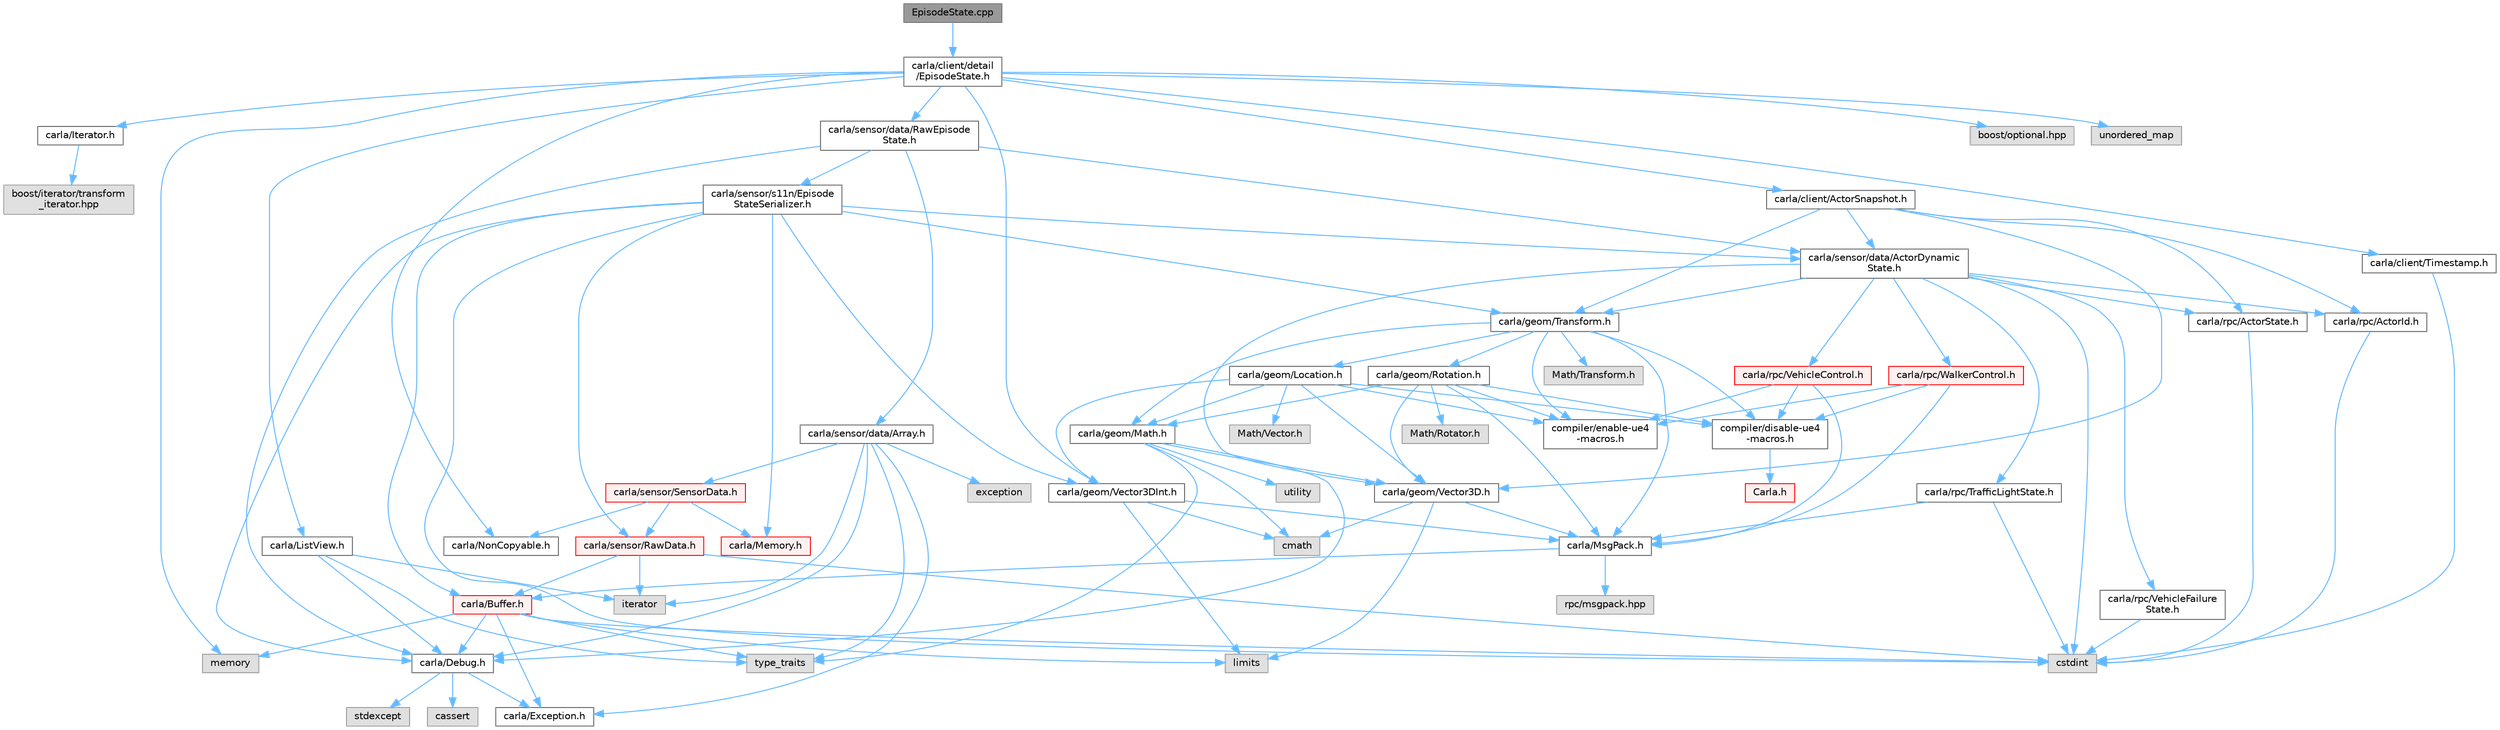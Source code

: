 digraph "EpisodeState.cpp"
{
 // INTERACTIVE_SVG=YES
 // LATEX_PDF_SIZE
  bgcolor="transparent";
  edge [fontname=Helvetica,fontsize=10,labelfontname=Helvetica,labelfontsize=10];
  node [fontname=Helvetica,fontsize=10,shape=box,height=0.2,width=0.4];
  Node1 [id="Node000001",label="EpisodeState.cpp",height=0.2,width=0.4,color="gray40", fillcolor="grey60", style="filled", fontcolor="black",tooltip=" "];
  Node1 -> Node2 [id="edge1_Node000001_Node000002",color="steelblue1",style="solid",tooltip=" "];
  Node2 [id="Node000002",label="carla/client/detail\l/EpisodeState.h",height=0.2,width=0.4,color="grey40", fillcolor="white", style="filled",URL="$d7/df2/EpisodeState_8h.html",tooltip=" "];
  Node2 -> Node3 [id="edge2_Node000002_Node000003",color="steelblue1",style="solid",tooltip=" "];
  Node3 [id="Node000003",label="carla/Iterator.h",height=0.2,width=0.4,color="grey40", fillcolor="white", style="filled",URL="$d7/ddd/Iterator_8h.html",tooltip=" "];
  Node3 -> Node4 [id="edge3_Node000003_Node000004",color="steelblue1",style="solid",tooltip=" "];
  Node4 [id="Node000004",label="boost/iterator/transform\l_iterator.hpp",height=0.2,width=0.4,color="grey60", fillcolor="#E0E0E0", style="filled",tooltip=" "];
  Node2 -> Node5 [id="edge4_Node000002_Node000005",color="steelblue1",style="solid",tooltip=" "];
  Node5 [id="Node000005",label="carla/ListView.h",height=0.2,width=0.4,color="grey40", fillcolor="white", style="filled",URL="$d4/d50/LibCarla_2source_2carla_2ListView_8h.html",tooltip=" "];
  Node5 -> Node6 [id="edge5_Node000005_Node000006",color="steelblue1",style="solid",tooltip=" "];
  Node6 [id="Node000006",label="carla/Debug.h",height=0.2,width=0.4,color="grey40", fillcolor="white", style="filled",URL="$d4/deb/Debug_8h.html",tooltip=" "];
  Node6 -> Node7 [id="edge6_Node000006_Node000007",color="steelblue1",style="solid",tooltip=" "];
  Node7 [id="Node000007",label="carla/Exception.h",height=0.2,width=0.4,color="grey40", fillcolor="white", style="filled",URL="$d8/d8a/Exception_8h.html",tooltip=" "];
  Node6 -> Node8 [id="edge7_Node000006_Node000008",color="steelblue1",style="solid",tooltip=" "];
  Node8 [id="Node000008",label="stdexcept",height=0.2,width=0.4,color="grey60", fillcolor="#E0E0E0", style="filled",tooltip=" "];
  Node6 -> Node9 [id="edge8_Node000006_Node000009",color="steelblue1",style="solid",tooltip=" "];
  Node9 [id="Node000009",label="cassert",height=0.2,width=0.4,color="grey60", fillcolor="#E0E0E0", style="filled",tooltip=" "];
  Node5 -> Node10 [id="edge9_Node000005_Node000010",color="steelblue1",style="solid",tooltip=" "];
  Node10 [id="Node000010",label="type_traits",height=0.2,width=0.4,color="grey60", fillcolor="#E0E0E0", style="filled",tooltip=" "];
  Node5 -> Node11 [id="edge10_Node000005_Node000011",color="steelblue1",style="solid",tooltip=" "];
  Node11 [id="Node000011",label="iterator",height=0.2,width=0.4,color="grey60", fillcolor="#E0E0E0", style="filled",tooltip=" "];
  Node2 -> Node12 [id="edge11_Node000002_Node000012",color="steelblue1",style="solid",tooltip=" "];
  Node12 [id="Node000012",label="carla/NonCopyable.h",height=0.2,width=0.4,color="grey40", fillcolor="white", style="filled",URL="$d4/dd8/LibCarla_2source_2carla_2NonCopyable_8h.html",tooltip=" "];
  Node2 -> Node13 [id="edge12_Node000002_Node000013",color="steelblue1",style="solid",tooltip=" "];
  Node13 [id="Node000013",label="carla/client/ActorSnapshot.h",height=0.2,width=0.4,color="grey40", fillcolor="white", style="filled",URL="$db/d5e/ActorSnapshot_8h.html",tooltip=" "];
  Node13 -> Node14 [id="edge13_Node000013_Node000014",color="steelblue1",style="solid",tooltip=" "];
  Node14 [id="Node000014",label="carla/geom/Transform.h",height=0.2,width=0.4,color="grey40", fillcolor="white", style="filled",URL="$de/d17/geom_2Transform_8h.html",tooltip=" "];
  Node14 -> Node15 [id="edge14_Node000014_Node000015",color="steelblue1",style="solid",tooltip=" "];
  Node15 [id="Node000015",label="carla/MsgPack.h",height=0.2,width=0.4,color="grey40", fillcolor="white", style="filled",URL="$d9/d6f/MsgPack_8h.html",tooltip=" "];
  Node15 -> Node16 [id="edge15_Node000015_Node000016",color="steelblue1",style="solid",tooltip=" "];
  Node16 [id="Node000016",label="carla/Buffer.h",height=0.2,width=0.4,color="red", fillcolor="#FFF0F0", style="filled",URL="$d2/dda/carla_2Buffer_8h.html",tooltip=" "];
  Node16 -> Node6 [id="edge16_Node000016_Node000006",color="steelblue1",style="solid",tooltip=" "];
  Node16 -> Node7 [id="edge17_Node000016_Node000007",color="steelblue1",style="solid",tooltip=" "];
  Node16 -> Node21 [id="edge18_Node000016_Node000021",color="steelblue1",style="solid",tooltip=" "];
  Node21 [id="Node000021",label="cstdint",height=0.2,width=0.4,color="grey60", fillcolor="#E0E0E0", style="filled",tooltip=" "];
  Node16 -> Node22 [id="edge19_Node000016_Node000022",color="steelblue1",style="solid",tooltip=" "];
  Node22 [id="Node000022",label="limits",height=0.2,width=0.4,color="grey60", fillcolor="#E0E0E0", style="filled",tooltip=" "];
  Node16 -> Node23 [id="edge20_Node000016_Node000023",color="steelblue1",style="solid",tooltip=" "];
  Node23 [id="Node000023",label="memory",height=0.2,width=0.4,color="grey60", fillcolor="#E0E0E0", style="filled",tooltip=" "];
  Node16 -> Node10 [id="edge21_Node000016_Node000010",color="steelblue1",style="solid",tooltip=" "];
  Node15 -> Node24 [id="edge22_Node000015_Node000024",color="steelblue1",style="solid",tooltip=" "];
  Node24 [id="Node000024",label="rpc/msgpack.hpp",height=0.2,width=0.4,color="grey60", fillcolor="#E0E0E0", style="filled",tooltip=" "];
  Node14 -> Node25 [id="edge23_Node000014_Node000025",color="steelblue1",style="solid",tooltip=" "];
  Node25 [id="Node000025",label="carla/geom/Location.h",height=0.2,width=0.4,color="grey40", fillcolor="white", style="filled",URL="$d9/d8b/geom_2Location_8h.html",tooltip=" "];
  Node25 -> Node26 [id="edge24_Node000025_Node000026",color="steelblue1",style="solid",tooltip=" "];
  Node26 [id="Node000026",label="carla/geom/Vector3D.h",height=0.2,width=0.4,color="grey40", fillcolor="white", style="filled",URL="$de/d70/geom_2Vector3D_8h.html",tooltip=" "];
  Node26 -> Node15 [id="edge25_Node000026_Node000015",color="steelblue1",style="solid",tooltip=" "];
  Node26 -> Node27 [id="edge26_Node000026_Node000027",color="steelblue1",style="solid",tooltip=" "];
  Node27 [id="Node000027",label="cmath",height=0.2,width=0.4,color="grey60", fillcolor="#E0E0E0", style="filled",tooltip=" "];
  Node26 -> Node22 [id="edge27_Node000026_Node000022",color="steelblue1",style="solid",tooltip=" "];
  Node25 -> Node28 [id="edge28_Node000025_Node000028",color="steelblue1",style="solid",tooltip=" "];
  Node28 [id="Node000028",label="carla/geom/Vector3DInt.h",height=0.2,width=0.4,color="grey40", fillcolor="white", style="filled",URL="$d1/da4/Vector3DInt_8h.html",tooltip=" "];
  Node28 -> Node15 [id="edge29_Node000028_Node000015",color="steelblue1",style="solid",tooltip=" "];
  Node28 -> Node27 [id="edge30_Node000028_Node000027",color="steelblue1",style="solid",tooltip=" "];
  Node28 -> Node22 [id="edge31_Node000028_Node000022",color="steelblue1",style="solid",tooltip=" "];
  Node25 -> Node29 [id="edge32_Node000025_Node000029",color="steelblue1",style="solid",tooltip=" "];
  Node29 [id="Node000029",label="carla/geom/Math.h",height=0.2,width=0.4,color="grey40", fillcolor="white", style="filled",URL="$db/d8a/Math_8h.html",tooltip=" "];
  Node29 -> Node6 [id="edge33_Node000029_Node000006",color="steelblue1",style="solid",tooltip=" "];
  Node29 -> Node26 [id="edge34_Node000029_Node000026",color="steelblue1",style="solid",tooltip=" "];
  Node29 -> Node27 [id="edge35_Node000029_Node000027",color="steelblue1",style="solid",tooltip=" "];
  Node29 -> Node10 [id="edge36_Node000029_Node000010",color="steelblue1",style="solid",tooltip=" "];
  Node29 -> Node30 [id="edge37_Node000029_Node000030",color="steelblue1",style="solid",tooltip=" "];
  Node30 [id="Node000030",label="utility",height=0.2,width=0.4,color="grey60", fillcolor="#E0E0E0", style="filled",tooltip=" "];
  Node25 -> Node31 [id="edge38_Node000025_Node000031",color="steelblue1",style="solid",tooltip=" "];
  Node31 [id="Node000031",label="compiler/enable-ue4\l-macros.h",height=0.2,width=0.4,color="grey40", fillcolor="white", style="filled",URL="$d9/da2/enable-ue4-macros_8h.html",tooltip=" "];
  Node25 -> Node32 [id="edge39_Node000025_Node000032",color="steelblue1",style="solid",tooltip=" "];
  Node32 [id="Node000032",label="Math/Vector.h",height=0.2,width=0.4,color="grey60", fillcolor="#E0E0E0", style="filled",tooltip=" "];
  Node25 -> Node33 [id="edge40_Node000025_Node000033",color="steelblue1",style="solid",tooltip=" "];
  Node33 [id="Node000033",label="compiler/disable-ue4\l-macros.h",height=0.2,width=0.4,color="grey40", fillcolor="white", style="filled",URL="$d2/d02/disable-ue4-macros_8h.html",tooltip=" "];
  Node33 -> Node34 [id="edge41_Node000033_Node000034",color="steelblue1",style="solid",tooltip=" "];
  Node34 [id="Node000034",label="Carla.h",height=0.2,width=0.4,color="red", fillcolor="#FFF0F0", style="filled",URL="$d7/d7d/Carla_8h.html",tooltip=" "];
  Node14 -> Node29 [id="edge42_Node000014_Node000029",color="steelblue1",style="solid",tooltip=" "];
  Node14 -> Node38 [id="edge43_Node000014_Node000038",color="steelblue1",style="solid",tooltip=" "];
  Node38 [id="Node000038",label="carla/geom/Rotation.h",height=0.2,width=0.4,color="grey40", fillcolor="white", style="filled",URL="$d0/d8f/Rotation_8h.html",tooltip=" "];
  Node38 -> Node15 [id="edge44_Node000038_Node000015",color="steelblue1",style="solid",tooltip=" "];
  Node38 -> Node29 [id="edge45_Node000038_Node000029",color="steelblue1",style="solid",tooltip=" "];
  Node38 -> Node26 [id="edge46_Node000038_Node000026",color="steelblue1",style="solid",tooltip=" "];
  Node38 -> Node31 [id="edge47_Node000038_Node000031",color="steelblue1",style="solid",tooltip=" "];
  Node38 -> Node39 [id="edge48_Node000038_Node000039",color="steelblue1",style="solid",tooltip=" "];
  Node39 [id="Node000039",label="Math/Rotator.h",height=0.2,width=0.4,color="grey60", fillcolor="#E0E0E0", style="filled",tooltip=" "];
  Node38 -> Node33 [id="edge49_Node000038_Node000033",color="steelblue1",style="solid",tooltip=" "];
  Node14 -> Node31 [id="edge50_Node000014_Node000031",color="steelblue1",style="solid",tooltip=" "];
  Node14 -> Node40 [id="edge51_Node000014_Node000040",color="steelblue1",style="solid",tooltip=" "];
  Node40 [id="Node000040",label="Math/Transform.h",height=0.2,width=0.4,color="grey60", fillcolor="#E0E0E0", style="filled",tooltip=" "];
  Node14 -> Node33 [id="edge52_Node000014_Node000033",color="steelblue1",style="solid",tooltip=" "];
  Node13 -> Node26 [id="edge53_Node000013_Node000026",color="steelblue1",style="solid",tooltip=" "];
  Node13 -> Node41 [id="edge54_Node000013_Node000041",color="steelblue1",style="solid",tooltip=" "];
  Node41 [id="Node000041",label="carla/rpc/ActorId.h",height=0.2,width=0.4,color="grey40", fillcolor="white", style="filled",URL="$d3/d89/ActorId_8h.html",tooltip=" "];
  Node41 -> Node21 [id="edge55_Node000041_Node000021",color="steelblue1",style="solid",tooltip=" "];
  Node13 -> Node42 [id="edge56_Node000013_Node000042",color="steelblue1",style="solid",tooltip=" "];
  Node42 [id="Node000042",label="carla/rpc/ActorState.h",height=0.2,width=0.4,color="grey40", fillcolor="white", style="filled",URL="$d5/d30/rpc_2ActorState_8h.html",tooltip=" "];
  Node42 -> Node21 [id="edge57_Node000042_Node000021",color="steelblue1",style="solid",tooltip=" "];
  Node13 -> Node43 [id="edge58_Node000013_Node000043",color="steelblue1",style="solid",tooltip=" "];
  Node43 [id="Node000043",label="carla/sensor/data/ActorDynamic\lState.h",height=0.2,width=0.4,color="grey40", fillcolor="white", style="filled",URL="$d6/d60/ActorDynamicState_8h.html",tooltip=" "];
  Node43 -> Node14 [id="edge59_Node000043_Node000014",color="steelblue1",style="solid",tooltip=" "];
  Node43 -> Node26 [id="edge60_Node000043_Node000026",color="steelblue1",style="solid",tooltip=" "];
  Node43 -> Node41 [id="edge61_Node000043_Node000041",color="steelblue1",style="solid",tooltip=" "];
  Node43 -> Node42 [id="edge62_Node000043_Node000042",color="steelblue1",style="solid",tooltip=" "];
  Node43 -> Node44 [id="edge63_Node000043_Node000044",color="steelblue1",style="solid",tooltip=" "];
  Node44 [id="Node000044",label="carla/rpc/VehicleFailure\lState.h",height=0.2,width=0.4,color="grey40", fillcolor="white", style="filled",URL="$d6/dac/VehicleFailureState_8h.html",tooltip=" "];
  Node44 -> Node21 [id="edge64_Node000044_Node000021",color="steelblue1",style="solid",tooltip=" "];
  Node43 -> Node45 [id="edge65_Node000043_Node000045",color="steelblue1",style="solid",tooltip=" "];
  Node45 [id="Node000045",label="carla/rpc/TrafficLightState.h",height=0.2,width=0.4,color="grey40", fillcolor="white", style="filled",URL="$d1/d16/LibCarla_2source_2carla_2rpc_2TrafficLightState_8h.html",tooltip=" "];
  Node45 -> Node15 [id="edge66_Node000045_Node000015",color="steelblue1",style="solid",tooltip=" "];
  Node45 -> Node21 [id="edge67_Node000045_Node000021",color="steelblue1",style="solid",tooltip=" "];
  Node43 -> Node46 [id="edge68_Node000043_Node000046",color="steelblue1",style="solid",tooltip=" "];
  Node46 [id="Node000046",label="carla/rpc/VehicleControl.h",height=0.2,width=0.4,color="red", fillcolor="#FFF0F0", style="filled",URL="$dd/d28/LibCarla_2source_2carla_2rpc_2VehicleControl_8h.html",tooltip=" "];
  Node46 -> Node15 [id="edge69_Node000046_Node000015",color="steelblue1",style="solid",tooltip=" "];
  Node46 -> Node31 [id="edge70_Node000046_Node000031",color="steelblue1",style="solid",tooltip=" "];
  Node46 -> Node33 [id="edge71_Node000046_Node000033",color="steelblue1",style="solid",tooltip=" "];
  Node43 -> Node49 [id="edge72_Node000043_Node000049",color="steelblue1",style="solid",tooltip=" "];
  Node49 [id="Node000049",label="carla/rpc/WalkerControl.h",height=0.2,width=0.4,color="red", fillcolor="#FFF0F0", style="filled",URL="$dd/db3/LibCarla_2source_2carla_2rpc_2WalkerControl_8h.html",tooltip=" "];
  Node49 -> Node15 [id="edge73_Node000049_Node000015",color="steelblue1",style="solid",tooltip=" "];
  Node49 -> Node31 [id="edge74_Node000049_Node000031",color="steelblue1",style="solid",tooltip=" "];
  Node49 -> Node33 [id="edge75_Node000049_Node000033",color="steelblue1",style="solid",tooltip=" "];
  Node43 -> Node21 [id="edge76_Node000043_Node000021",color="steelblue1",style="solid",tooltip=" "];
  Node2 -> Node52 [id="edge77_Node000002_Node000052",color="steelblue1",style="solid",tooltip=" "];
  Node52 [id="Node000052",label="carla/client/Timestamp.h",height=0.2,width=0.4,color="grey40", fillcolor="white", style="filled",URL="$d7/d66/Timestamp_8h.html",tooltip=" "];
  Node52 -> Node21 [id="edge78_Node000052_Node000021",color="steelblue1",style="solid",tooltip=" "];
  Node2 -> Node28 [id="edge79_Node000002_Node000028",color="steelblue1",style="solid",tooltip=" "];
  Node2 -> Node53 [id="edge80_Node000002_Node000053",color="steelblue1",style="solid",tooltip=" "];
  Node53 [id="Node000053",label="carla/sensor/data/RawEpisode\lState.h",height=0.2,width=0.4,color="grey40", fillcolor="white", style="filled",URL="$dd/d7d/RawEpisodeState_8h.html",tooltip=" "];
  Node53 -> Node6 [id="edge81_Node000053_Node000006",color="steelblue1",style="solid",tooltip=" "];
  Node53 -> Node43 [id="edge82_Node000053_Node000043",color="steelblue1",style="solid",tooltip=" "];
  Node53 -> Node54 [id="edge83_Node000053_Node000054",color="steelblue1",style="solid",tooltip=" "];
  Node54 [id="Node000054",label="carla/sensor/data/Array.h",height=0.2,width=0.4,color="grey40", fillcolor="white", style="filled",URL="$df/dd0/Array_8h.html",tooltip=" "];
  Node54 -> Node6 [id="edge84_Node000054_Node000006",color="steelblue1",style="solid",tooltip=" "];
  Node54 -> Node7 [id="edge85_Node000054_Node000007",color="steelblue1",style="solid",tooltip=" "];
  Node54 -> Node55 [id="edge86_Node000054_Node000055",color="steelblue1",style="solid",tooltip=" "];
  Node55 [id="Node000055",label="carla/sensor/SensorData.h",height=0.2,width=0.4,color="red", fillcolor="#FFF0F0", style="filled",URL="$d0/d07/SensorData_8h.html",tooltip=" "];
  Node55 -> Node56 [id="edge87_Node000055_Node000056",color="steelblue1",style="solid",tooltip=" "];
  Node56 [id="Node000056",label="carla/Memory.h",height=0.2,width=0.4,color="red", fillcolor="#FFF0F0", style="filled",URL="$de/d5c/Memory_8h.html",tooltip=" "];
  Node55 -> Node12 [id="edge88_Node000055_Node000012",color="steelblue1",style="solid",tooltip=" "];
  Node55 -> Node61 [id="edge89_Node000055_Node000061",color="steelblue1",style="solid",tooltip=" "];
  Node61 [id="Node000061",label="carla/sensor/RawData.h",height=0.2,width=0.4,color="red", fillcolor="#FFF0F0", style="filled",URL="$dc/d62/RawData_8h.html",tooltip=" "];
  Node61 -> Node16 [id="edge90_Node000061_Node000016",color="steelblue1",style="solid",tooltip=" "];
  Node61 -> Node21 [id="edge91_Node000061_Node000021",color="steelblue1",style="solid",tooltip=" "];
  Node61 -> Node11 [id="edge92_Node000061_Node000011",color="steelblue1",style="solid",tooltip=" "];
  Node54 -> Node75 [id="edge93_Node000054_Node000075",color="steelblue1",style="solid",tooltip=" "];
  Node75 [id="Node000075",label="exception",height=0.2,width=0.4,color="grey60", fillcolor="#E0E0E0", style="filled",tooltip=" "];
  Node54 -> Node11 [id="edge94_Node000054_Node000011",color="steelblue1",style="solid",tooltip=" "];
  Node54 -> Node10 [id="edge95_Node000054_Node000010",color="steelblue1",style="solid",tooltip=" "];
  Node53 -> Node76 [id="edge96_Node000053_Node000076",color="steelblue1",style="solid",tooltip=" "];
  Node76 [id="Node000076",label="carla/sensor/s11n/Episode\lStateSerializer.h",height=0.2,width=0.4,color="grey40", fillcolor="white", style="filled",URL="$dd/dd8/EpisodeStateSerializer_8h.html",tooltip=" "];
  Node76 -> Node16 [id="edge97_Node000076_Node000016",color="steelblue1",style="solid",tooltip=" "];
  Node76 -> Node6 [id="edge98_Node000076_Node000006",color="steelblue1",style="solid",tooltip=" "];
  Node76 -> Node56 [id="edge99_Node000076_Node000056",color="steelblue1",style="solid",tooltip=" "];
  Node76 -> Node14 [id="edge100_Node000076_Node000014",color="steelblue1",style="solid",tooltip=" "];
  Node76 -> Node28 [id="edge101_Node000076_Node000028",color="steelblue1",style="solid",tooltip=" "];
  Node76 -> Node61 [id="edge102_Node000076_Node000061",color="steelblue1",style="solid",tooltip=" "];
  Node76 -> Node43 [id="edge103_Node000076_Node000043",color="steelblue1",style="solid",tooltip=" "];
  Node76 -> Node21 [id="edge104_Node000076_Node000021",color="steelblue1",style="solid",tooltip=" "];
  Node2 -> Node77 [id="edge105_Node000002_Node000077",color="steelblue1",style="solid",tooltip=" "];
  Node77 [id="Node000077",label="boost/optional.hpp",height=0.2,width=0.4,color="grey60", fillcolor="#E0E0E0", style="filled",tooltip=" "];
  Node2 -> Node23 [id="edge106_Node000002_Node000023",color="steelblue1",style="solid",tooltip=" "];
  Node2 -> Node71 [id="edge107_Node000002_Node000071",color="steelblue1",style="solid",tooltip=" "];
  Node71 [id="Node000071",label="unordered_map",height=0.2,width=0.4,color="grey60", fillcolor="#E0E0E0", style="filled",tooltip=" "];
}
